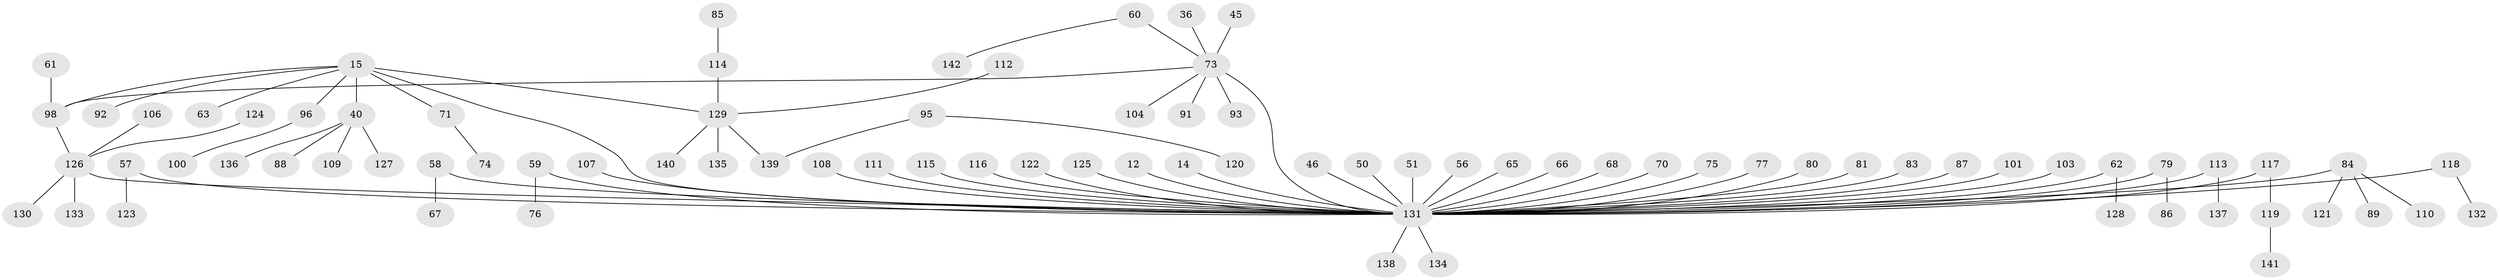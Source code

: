 // original degree distribution, {3: 0.07746478873239436, 15: 0.007042253521126761, 13: 0.007042253521126761, 4: 0.035211267605633804, 8: 0.014084507042253521, 2: 0.2535211267605634, 1: 0.5633802816901409, 9: 0.007042253521126761, 7: 0.007042253521126761, 6: 0.007042253521126761, 11: 0.007042253521126761, 5: 0.014084507042253521}
// Generated by graph-tools (version 1.1) at 2025/51/03/04/25 21:51:35]
// undirected, 85 vertices, 86 edges
graph export_dot {
graph [start="1"]
  node [color=gray90,style=filled];
  12;
  14;
  15;
  36;
  40 [super="+19"];
  45;
  46 [super="+22"];
  50;
  51;
  56;
  57 [super="+55"];
  58;
  59 [super="+26"];
  60;
  61;
  62;
  63;
  65;
  66 [super="+6"];
  67;
  68;
  70;
  71 [super="+42"];
  73 [super="+17+20+54+48+44"];
  74;
  75;
  76;
  77;
  79 [super="+23"];
  80;
  81;
  83;
  84;
  85;
  86;
  87;
  88;
  89;
  91;
  92;
  93;
  95;
  96 [super="+72"];
  98 [super="+90+37"];
  100;
  101;
  103;
  104;
  106;
  107;
  108;
  109;
  110;
  111;
  112;
  113 [super="+105"];
  114 [super="+31"];
  115;
  116 [super="+13"];
  117;
  118;
  119;
  120;
  121;
  122;
  123;
  124;
  125;
  126 [super="+99"];
  127;
  128;
  129 [super="+21+33+24+30+41+52+94+102"];
  130;
  131 [super="+9+53+97"];
  132;
  133;
  134;
  135;
  136;
  137;
  138;
  139 [super="+34"];
  140;
  141;
  142;
  12 -- 131;
  14 -- 131;
  15 -- 40 [weight=2];
  15 -- 63;
  15 -- 92;
  15 -- 129;
  15 -- 131;
  15 -- 96;
  15 -- 98;
  15 -- 71;
  36 -- 73;
  40 -- 109;
  40 -- 88;
  40 -- 127;
  40 -- 136;
  45 -- 73;
  46 -- 131;
  50 -- 131;
  51 -- 131;
  56 -- 131;
  57 -- 123;
  57 -- 131;
  58 -- 67;
  58 -- 131;
  59 -- 76;
  59 -- 131;
  60 -- 142;
  60 -- 73;
  61 -- 98;
  62 -- 128;
  62 -- 131;
  65 -- 131;
  66 -- 131;
  68 -- 131;
  70 -- 131;
  71 -- 74;
  73 -- 131 [weight=3];
  73 -- 98;
  73 -- 104;
  73 -- 93;
  73 -- 91;
  75 -- 131;
  77 -- 131;
  79 -- 86;
  79 -- 131;
  80 -- 131;
  81 -- 131;
  83 -- 131;
  84 -- 89;
  84 -- 110;
  84 -- 121;
  84 -- 131;
  85 -- 114;
  87 -- 131;
  95 -- 120;
  95 -- 139;
  96 -- 100;
  98 -- 126;
  101 -- 131;
  103 -- 131;
  106 -- 126;
  107 -- 131;
  108 -- 131;
  111 -- 131;
  112 -- 129;
  113 -- 137;
  113 -- 131;
  114 -- 129;
  115 -- 131;
  116 -- 131;
  117 -- 119;
  117 -- 131;
  118 -- 132;
  118 -- 131;
  119 -- 141;
  122 -- 131;
  124 -- 126;
  125 -- 131;
  126 -- 130;
  126 -- 131;
  126 -- 133;
  129 -- 140;
  129 -- 139;
  129 -- 135;
  131 -- 134;
  131 -- 138;
}
